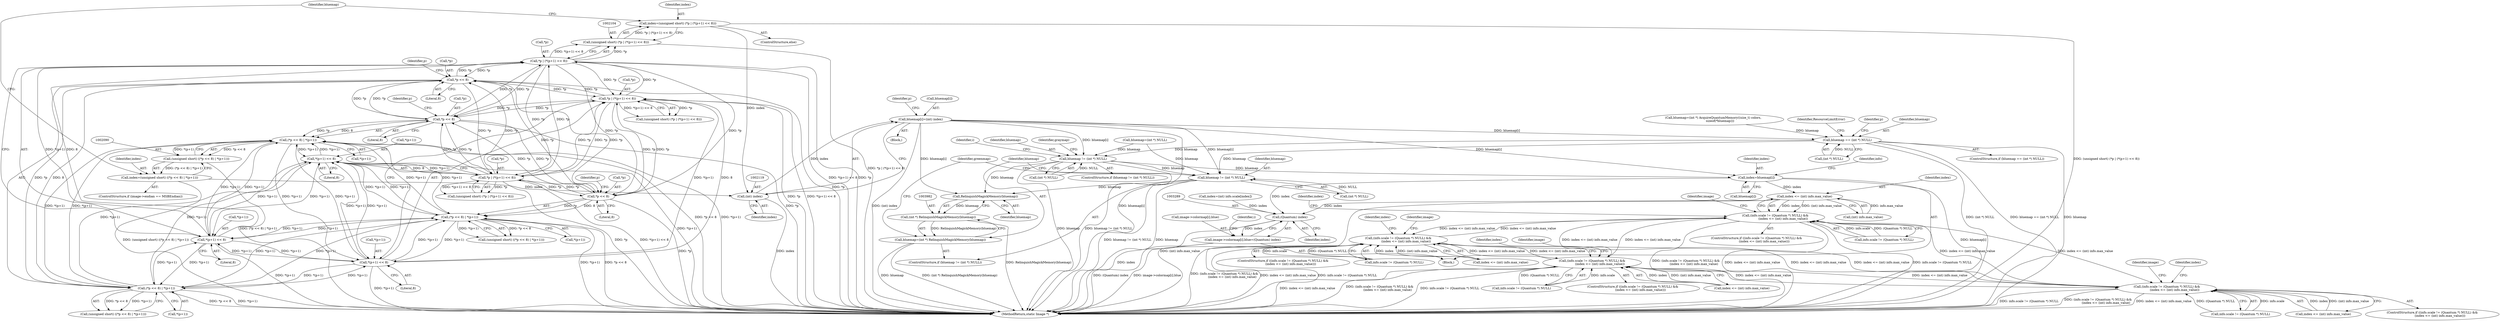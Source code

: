 digraph "0_ImageMagick_9f375e7080a2c1044cd546854d0548b4bfb429d0@array" {
"1002114" [label="(Call,bluemap[i]=(int) index)"];
"1002118" [label="(Call,(int) index)"];
"1002101" [label="(Call,index=(unsigned short) (*p | (*(p+1) << 8)))"];
"1002103" [label="(Call,(unsigned short) (*p | (*(p+1) << 8)))"];
"1002105" [label="(Call,*p | (*(p+1) << 8))"];
"1001991" [label="(Call,*p << 8)"];
"1001903" [label="(Call,*p | (*(p+1) << 8))"];
"1002092" [label="(Call,*p << 8)"];
"1001890" [label="(Call,*p << 8)"];
"1002004" [label="(Call,*p | (*(p+1) << 8))"];
"1002007" [label="(Call,*(p+1) << 8)"];
"1001889" [label="(Call,(*p << 8) | *(p+1))"];
"1002108" [label="(Call,*(p+1) << 8)"];
"1002091" [label="(Call,(*p << 8) | *(p+1))"];
"1001990" [label="(Call,(*p << 8) | *(p+1))"];
"1001906" [label="(Call,*(p+1) << 8)"];
"1002087" [label="(Call,index=(unsigned short) ((*p << 8) | *(p+1)))"];
"1002089" [label="(Call,(unsigned short) ((*p << 8) | *(p+1)))"];
"1002058" [label="(Call,bluemap == (int *) NULL)"];
"1003233" [label="(Call,bluemap != (int *) NULL)"];
"1003250" [label="(Call,index=bluemap[i])"];
"1003264" [label="(Call,index <= (int) info.max_value)"];
"1003256" [label="(Call,(info.scale != (Quantum *) NULL) &&\n                (index <= (int) info.max_value))"];
"1003138" [label="(Call,(info.scale != (Quantum *) NULL) &&\n                (index <= (int) info.max_value))"];
"1003197" [label="(Call,(info.scale != (Quantum *) NULL) &&\n                (index <= (int) info.max_value))"];
"1003315" [label="(Call,(info.scale != (Quantum *) NULL) &&\n                (index <= (int) info.max_value))"];
"1003288" [label="(Call,(Quantum) index)"];
"1003280" [label="(Call,image->colormap[i].blue=(Quantum) index)"];
"1003974" [label="(Call,bluemap != (int *) NULL)"];
"1003983" [label="(Call,RelinquishMagickMemory(bluemap))"];
"1003981" [label="(Call,(int *) RelinquishMagickMemory(bluemap))"];
"1003979" [label="(Call,bluemap=(int *) RelinquishMagickMemory(bluemap))"];
"1003288" [label="(Call,(Quantum) index)"];
"1002105" [label="(Call,*p | (*(p+1) << 8))"];
"1003197" [label="(Call,(info.scale != (Quantum *) NULL) &&\n                (index <= (int) info.max_value))"];
"1003256" [label="(Call,(info.scale != (Quantum *) NULL) &&\n                (index <= (int) info.max_value))"];
"1001907" [label="(Call,*(p+1))"];
"1002101" [label="(Call,index=(unsigned short) (*p | (*(p+1) << 8)))"];
"1003323" [label="(Call,index <= (int) info.max_value)"];
"1003252" [label="(Call,bluemap[i])"];
"1002004" [label="(Call,*p | (*(p+1) << 8))"];
"1003196" [label="(ControlStructure,if ((info.scale != (Quantum *) NULL) &&\n                (index <= (int) info.max_value)))"];
"1002100" [label="(ControlStructure,else)"];
"1003249" [label="(Block,)"];
"1003265" [label="(Identifier,index)"];
"1002046" [label="(Call,bluemap=(int *) AcquireQuantumMemory((size_t) colors,\n              sizeof(*bluemap)))"];
"1002103" [label="(Call,(unsigned short) (*p | (*(p+1) << 8)))"];
"1003281" [label="(Call,image->colormap[i].blue)"];
"1003973" [label="(ControlStructure,if (bluemap != (int *) NULL))"];
"1002089" [label="(Call,(unsigned short) ((*p << 8) | *(p+1)))"];
"1003343" [label="(Identifier,image)"];
"1003233" [label="(Call,bluemap != (int *) NULL)"];
"1003271" [label="(Call,index=(int) info.scale[index])"];
"1002064" [label="(Identifier,ResourceLimitError)"];
"1002091" [label="(Call,(*p << 8) | *(p+1))"];
"1001997" [label="(Identifier,p)"];
"1002118" [label="(Call,(int) index)"];
"1002067" [label="(Identifier,p)"];
"1003316" [label="(Call,info.scale != (Quantum *) NULL)"];
"1003290" [label="(Identifier,index)"];
"1003257" [label="(Call,info.scale != (Quantum *) NULL)"];
"1001896" [label="(Identifier,p)"];
"1001887" [label="(Call,(unsigned short) ((*p << 8) | *(p+1)))"];
"1003235" [label="(Call,(int *) NULL)"];
"1001991" [label="(Call,*p << 8)"];
"1002114" [label="(Call,bluemap[i]=(int) index)"];
"1003974" [label="(Call,bluemap != (int *) NULL)"];
"1001995" [label="(Call,*(p+1))"];
"1001911" [label="(Literal,8)"];
"1002122" [label="(Identifier,p)"];
"1003981" [label="(Call,(int *) RelinquishMagickMemory(bluemap))"];
"1003264" [label="(Call,index <= (int) info.max_value)"];
"1003980" [label="(Identifier,bluemap)"];
"1002059" [label="(Identifier,bluemap)"];
"1003975" [label="(Identifier,bluemap)"];
"1002088" [label="(Identifier,index)"];
"1000467" [label="(Call,bluemap=(int *) NULL)"];
"1001894" [label="(Call,*(p+1))"];
"1003146" [label="(Call,index <= (int) info.max_value)"];
"1003213" [label="(Identifier,index)"];
"1001901" [label="(Call,(unsigned short) (*p | (*(p+1) << 8)))"];
"1003154" [label="(Identifier,index)"];
"1002098" [label="(Identifier,p)"];
"1002057" [label="(ControlStructure,if (bluemap == (int *) NULL))"];
"1003331" [label="(Identifier,index)"];
"1002102" [label="(Identifier,index)"];
"1003137" [label="(ControlStructure,if ((info.scale != (Quantum *) NULL) &&\n                (index <= (int) info.max_value)))"];
"1001992" [label="(Call,*p)"];
"1003138" [label="(Call,(info.scale != (Quantum *) NULL) &&\n                (index <= (int) info.max_value))"];
"1001893" [label="(Literal,8)"];
"1003979" [label="(Call,bluemap=(int *) RelinquishMagickMemory(bluemap))"];
"1002115" [label="(Call,bluemap[i])"];
"1002005" [label="(Call,*p)"];
"1002092" [label="(Call,*p << 8)"];
"1003251" [label="(Identifier,index)"];
"1002108" [label="(Call,*(p+1) << 8)"];
"1001889" [label="(Call,(*p << 8) | *(p+1))"];
"1002002" [label="(Call,(unsigned short) (*p | (*(p+1) << 8)))"];
"1001906" [label="(Call,*(p+1) << 8)"];
"1003248" [label="(Identifier,i)"];
"1002106" [label="(Call,*p)"];
"1003205" [label="(Call,index <= (int) info.max_value)"];
"1001904" [label="(Call,*p)"];
"1002087" [label="(Call,index=(unsigned short) ((*p << 8) | *(p+1)))"];
"1001994" [label="(Literal,8)"];
"1002080" [label="(Block,)"];
"1002060" [label="(Call,(int *) NULL)"];
"1001903" [label="(Call,*p | (*(p+1) << 8))"];
"1002096" [label="(Call,*(p+1))"];
"1003314" [label="(ControlStructure,if ((info.scale != (Quantum *) NULL) &&\n                (index <= (int) info.max_value)))"];
"1003315" [label="(Call,(info.scale != (Quantum *) NULL) &&\n                (index <= (int) info.max_value))"];
"1003240" [label="(Identifier,i)"];
"1003225" [label="(Identifier,image)"];
"1003259" [label="(Identifier,info)"];
"1001890" [label="(Call,*p << 8)"];
"1003987" [label="(Identifier,greenmap)"];
"1001988" [label="(Call,(unsigned short) ((*p << 8) | *(p+1)))"];
"1002058" [label="(Call,bluemap == (int *) NULL)"];
"1003198" [label="(Call,info.scale != (Quantum *) NULL)"];
"1001990" [label="(Call,(*p << 8) | *(p+1))"];
"1003166" [label="(Identifier,image)"];
"1002116" [label="(Identifier,bluemap)"];
"1003255" [label="(ControlStructure,if ((info.scale != (Quantum *) NULL) &&\n                (index <= (int) info.max_value)))"];
"1002109" [label="(Call,*(p+1))"];
"1003280" [label="(Call,image->colormap[i].blue=(Quantum) index)"];
"1002081" [label="(ControlStructure,if (image->endian == MSBEndian))"];
"1002093" [label="(Call,*p)"];
"1003984" [label="(Identifier,bluemap)"];
"1003232" [label="(ControlStructure,if (bluemap != (int *) NULL))"];
"1003234" [label="(Identifier,bluemap)"];
"1002095" [label="(Literal,8)"];
"1004016" [label="(MethodReturn,static Image *)"];
"1002007" [label="(Call,*(p+1) << 8)"];
"1003272" [label="(Identifier,index)"];
"1003266" [label="(Call,(int) info.max_value)"];
"1002012" [label="(Literal,8)"];
"1003293" [label="(Identifier,graymap)"];
"1001891" [label="(Call,*p)"];
"1003139" [label="(Call,info.scale != (Quantum *) NULL)"];
"1003250" [label="(Call,index=bluemap[i])"];
"1003284" [label="(Identifier,image)"];
"1002008" [label="(Call,*(p+1))"];
"1002120" [label="(Identifier,index)"];
"1003983" [label="(Call,RelinquishMagickMemory(bluemap))"];
"1003976" [label="(Call,(int *) NULL)"];
"1002113" [label="(Literal,8)"];
"1002114" -> "1002080"  [label="AST: "];
"1002114" -> "1002118"  [label="CFG: "];
"1002115" -> "1002114"  [label="AST: "];
"1002118" -> "1002114"  [label="AST: "];
"1002122" -> "1002114"  [label="CFG: "];
"1002114" -> "1004016"  [label="DDG: (int) index"];
"1002114" -> "1004016"  [label="DDG: bluemap[i]"];
"1002114" -> "1002058"  [label="DDG: bluemap[i]"];
"1002118" -> "1002114"  [label="DDG: index"];
"1002114" -> "1003233"  [label="DDG: bluemap[i]"];
"1002114" -> "1003250"  [label="DDG: bluemap[i]"];
"1002114" -> "1003974"  [label="DDG: bluemap[i]"];
"1002114" -> "1003983"  [label="DDG: bluemap[i]"];
"1002118" -> "1002120"  [label="CFG: "];
"1002119" -> "1002118"  [label="AST: "];
"1002120" -> "1002118"  [label="AST: "];
"1002118" -> "1004016"  [label="DDG: index"];
"1002101" -> "1002118"  [label="DDG: index"];
"1002087" -> "1002118"  [label="DDG: index"];
"1002101" -> "1002100"  [label="AST: "];
"1002101" -> "1002103"  [label="CFG: "];
"1002102" -> "1002101"  [label="AST: "];
"1002103" -> "1002101"  [label="AST: "];
"1002116" -> "1002101"  [label="CFG: "];
"1002101" -> "1004016"  [label="DDG: (unsigned short) (*p | (*(p+1) << 8))"];
"1002103" -> "1002101"  [label="DDG: *p | (*(p+1) << 8)"];
"1002103" -> "1002105"  [label="CFG: "];
"1002104" -> "1002103"  [label="AST: "];
"1002105" -> "1002103"  [label="AST: "];
"1002103" -> "1004016"  [label="DDG: *p | (*(p+1) << 8)"];
"1002105" -> "1002103"  [label="DDG: *p"];
"1002105" -> "1002103"  [label="DDG: *(p+1) << 8"];
"1002105" -> "1002108"  [label="CFG: "];
"1002106" -> "1002105"  [label="AST: "];
"1002108" -> "1002105"  [label="AST: "];
"1002105" -> "1004016"  [label="DDG: *(p+1) << 8"];
"1002105" -> "1004016"  [label="DDG: *p"];
"1002105" -> "1001890"  [label="DDG: *p"];
"1002105" -> "1001903"  [label="DDG: *p"];
"1002105" -> "1001991"  [label="DDG: *p"];
"1002105" -> "1002004"  [label="DDG: *p"];
"1002105" -> "1002092"  [label="DDG: *p"];
"1001991" -> "1002105"  [label="DDG: *p"];
"1001903" -> "1002105"  [label="DDG: *p"];
"1002092" -> "1002105"  [label="DDG: *p"];
"1001890" -> "1002105"  [label="DDG: *p"];
"1002004" -> "1002105"  [label="DDG: *p"];
"1002108" -> "1002105"  [label="DDG: *(p+1)"];
"1002108" -> "1002105"  [label="DDG: 8"];
"1001991" -> "1001990"  [label="AST: "];
"1001991" -> "1001994"  [label="CFG: "];
"1001992" -> "1001991"  [label="AST: "];
"1001994" -> "1001991"  [label="AST: "];
"1001997" -> "1001991"  [label="CFG: "];
"1001991" -> "1004016"  [label="DDG: *p"];
"1001991" -> "1001890"  [label="DDG: *p"];
"1001991" -> "1001903"  [label="DDG: *p"];
"1001991" -> "1001990"  [label="DDG: *p"];
"1001991" -> "1001990"  [label="DDG: 8"];
"1001903" -> "1001991"  [label="DDG: *p"];
"1002092" -> "1001991"  [label="DDG: *p"];
"1001890" -> "1001991"  [label="DDG: *p"];
"1002004" -> "1001991"  [label="DDG: *p"];
"1001991" -> "1002004"  [label="DDG: *p"];
"1001991" -> "1002092"  [label="DDG: *p"];
"1001903" -> "1001901"  [label="AST: "];
"1001903" -> "1001906"  [label="CFG: "];
"1001904" -> "1001903"  [label="AST: "];
"1001906" -> "1001903"  [label="AST: "];
"1001901" -> "1001903"  [label="CFG: "];
"1001903" -> "1004016"  [label="DDG: *p"];
"1001903" -> "1004016"  [label="DDG: *(p+1) << 8"];
"1001903" -> "1001890"  [label="DDG: *p"];
"1001903" -> "1001901"  [label="DDG: *p"];
"1001903" -> "1001901"  [label="DDG: *(p+1) << 8"];
"1002092" -> "1001903"  [label="DDG: *p"];
"1001890" -> "1001903"  [label="DDG: *p"];
"1002004" -> "1001903"  [label="DDG: *p"];
"1001906" -> "1001903"  [label="DDG: *(p+1)"];
"1001906" -> "1001903"  [label="DDG: 8"];
"1001903" -> "1002004"  [label="DDG: *p"];
"1001903" -> "1002092"  [label="DDG: *p"];
"1002092" -> "1002091"  [label="AST: "];
"1002092" -> "1002095"  [label="CFG: "];
"1002093" -> "1002092"  [label="AST: "];
"1002095" -> "1002092"  [label="AST: "];
"1002098" -> "1002092"  [label="CFG: "];
"1002092" -> "1004016"  [label="DDG: *p"];
"1002092" -> "1001890"  [label="DDG: *p"];
"1002092" -> "1002004"  [label="DDG: *p"];
"1002092" -> "1002091"  [label="DDG: *p"];
"1002092" -> "1002091"  [label="DDG: 8"];
"1001890" -> "1002092"  [label="DDG: *p"];
"1002004" -> "1002092"  [label="DDG: *p"];
"1001890" -> "1001889"  [label="AST: "];
"1001890" -> "1001893"  [label="CFG: "];
"1001891" -> "1001890"  [label="AST: "];
"1001893" -> "1001890"  [label="AST: "];
"1001896" -> "1001890"  [label="CFG: "];
"1001890" -> "1004016"  [label="DDG: *p"];
"1001890" -> "1001889"  [label="DDG: *p"];
"1001890" -> "1001889"  [label="DDG: 8"];
"1002004" -> "1001890"  [label="DDG: *p"];
"1001890" -> "1002004"  [label="DDG: *p"];
"1002004" -> "1002002"  [label="AST: "];
"1002004" -> "1002007"  [label="CFG: "];
"1002005" -> "1002004"  [label="AST: "];
"1002007" -> "1002004"  [label="AST: "];
"1002002" -> "1002004"  [label="CFG: "];
"1002004" -> "1004016"  [label="DDG: *(p+1) << 8"];
"1002004" -> "1004016"  [label="DDG: *p"];
"1002004" -> "1002002"  [label="DDG: *p"];
"1002004" -> "1002002"  [label="DDG: *(p+1) << 8"];
"1002007" -> "1002004"  [label="DDG: *(p+1)"];
"1002007" -> "1002004"  [label="DDG: 8"];
"1002007" -> "1002012"  [label="CFG: "];
"1002008" -> "1002007"  [label="AST: "];
"1002012" -> "1002007"  [label="AST: "];
"1002007" -> "1004016"  [label="DDG: *(p+1)"];
"1002007" -> "1001889"  [label="DDG: *(p+1)"];
"1002007" -> "1001906"  [label="DDG: *(p+1)"];
"1002007" -> "1001990"  [label="DDG: *(p+1)"];
"1001889" -> "1002007"  [label="DDG: *(p+1)"];
"1002108" -> "1002007"  [label="DDG: *(p+1)"];
"1002091" -> "1002007"  [label="DDG: *(p+1)"];
"1001990" -> "1002007"  [label="DDG: *(p+1)"];
"1001906" -> "1002007"  [label="DDG: *(p+1)"];
"1002007" -> "1002091"  [label="DDG: *(p+1)"];
"1002007" -> "1002108"  [label="DDG: *(p+1)"];
"1001889" -> "1001887"  [label="AST: "];
"1001889" -> "1001894"  [label="CFG: "];
"1001894" -> "1001889"  [label="AST: "];
"1001887" -> "1001889"  [label="CFG: "];
"1001889" -> "1004016"  [label="DDG: *(p+1)"];
"1001889" -> "1004016"  [label="DDG: *p << 8"];
"1001889" -> "1001887"  [label="DDG: *p << 8"];
"1001889" -> "1001887"  [label="DDG: *(p+1)"];
"1002108" -> "1001889"  [label="DDG: *(p+1)"];
"1002091" -> "1001889"  [label="DDG: *(p+1)"];
"1001990" -> "1001889"  [label="DDG: *(p+1)"];
"1001906" -> "1001889"  [label="DDG: *(p+1)"];
"1001889" -> "1001906"  [label="DDG: *(p+1)"];
"1001889" -> "1001990"  [label="DDG: *(p+1)"];
"1001889" -> "1002091"  [label="DDG: *(p+1)"];
"1001889" -> "1002108"  [label="DDG: *(p+1)"];
"1002108" -> "1002113"  [label="CFG: "];
"1002109" -> "1002108"  [label="AST: "];
"1002113" -> "1002108"  [label="AST: "];
"1002108" -> "1004016"  [label="DDG: *(p+1)"];
"1002108" -> "1001906"  [label="DDG: *(p+1)"];
"1002108" -> "1001990"  [label="DDG: *(p+1)"];
"1002108" -> "1002091"  [label="DDG: *(p+1)"];
"1002091" -> "1002108"  [label="DDG: *(p+1)"];
"1001990" -> "1002108"  [label="DDG: *(p+1)"];
"1001906" -> "1002108"  [label="DDG: *(p+1)"];
"1002091" -> "1002089"  [label="AST: "];
"1002091" -> "1002096"  [label="CFG: "];
"1002096" -> "1002091"  [label="AST: "];
"1002089" -> "1002091"  [label="CFG: "];
"1002091" -> "1004016"  [label="DDG: *p << 8"];
"1002091" -> "1004016"  [label="DDG: *(p+1)"];
"1002091" -> "1001906"  [label="DDG: *(p+1)"];
"1002091" -> "1001990"  [label="DDG: *(p+1)"];
"1002091" -> "1002089"  [label="DDG: *p << 8"];
"1002091" -> "1002089"  [label="DDG: *(p+1)"];
"1001990" -> "1002091"  [label="DDG: *(p+1)"];
"1001906" -> "1002091"  [label="DDG: *(p+1)"];
"1001990" -> "1001988"  [label="AST: "];
"1001990" -> "1001995"  [label="CFG: "];
"1001995" -> "1001990"  [label="AST: "];
"1001988" -> "1001990"  [label="CFG: "];
"1001990" -> "1004016"  [label="DDG: *p << 8"];
"1001990" -> "1004016"  [label="DDG: *(p+1)"];
"1001990" -> "1001906"  [label="DDG: *(p+1)"];
"1001990" -> "1001988"  [label="DDG: *p << 8"];
"1001990" -> "1001988"  [label="DDG: *(p+1)"];
"1001906" -> "1001990"  [label="DDG: *(p+1)"];
"1001906" -> "1001911"  [label="CFG: "];
"1001907" -> "1001906"  [label="AST: "];
"1001911" -> "1001906"  [label="AST: "];
"1001906" -> "1004016"  [label="DDG: *(p+1)"];
"1002087" -> "1002081"  [label="AST: "];
"1002087" -> "1002089"  [label="CFG: "];
"1002088" -> "1002087"  [label="AST: "];
"1002089" -> "1002087"  [label="AST: "];
"1002116" -> "1002087"  [label="CFG: "];
"1002087" -> "1004016"  [label="DDG: (unsigned short) ((*p << 8) | *(p+1))"];
"1002089" -> "1002087"  [label="DDG: (*p << 8) | *(p+1)"];
"1002090" -> "1002089"  [label="AST: "];
"1002089" -> "1004016"  [label="DDG: (*p << 8) | *(p+1)"];
"1002058" -> "1002057"  [label="AST: "];
"1002058" -> "1002060"  [label="CFG: "];
"1002059" -> "1002058"  [label="AST: "];
"1002060" -> "1002058"  [label="AST: "];
"1002064" -> "1002058"  [label="CFG: "];
"1002067" -> "1002058"  [label="CFG: "];
"1002058" -> "1004016"  [label="DDG: (int *) NULL"];
"1002058" -> "1004016"  [label="DDG: bluemap == (int *) NULL"];
"1002058" -> "1004016"  [label="DDG: bluemap"];
"1002046" -> "1002058"  [label="DDG: bluemap"];
"1002060" -> "1002058"  [label="DDG: NULL"];
"1002058" -> "1003233"  [label="DDG: bluemap"];
"1002058" -> "1003974"  [label="DDG: bluemap"];
"1003233" -> "1003232"  [label="AST: "];
"1003233" -> "1003235"  [label="CFG: "];
"1003234" -> "1003233"  [label="AST: "];
"1003235" -> "1003233"  [label="AST: "];
"1003240" -> "1003233"  [label="CFG: "];
"1003293" -> "1003233"  [label="CFG: "];
"1003233" -> "1004016"  [label="DDG: bluemap"];
"1003233" -> "1004016"  [label="DDG: bluemap != (int *) NULL"];
"1000467" -> "1003233"  [label="DDG: bluemap"];
"1003235" -> "1003233"  [label="DDG: NULL"];
"1003233" -> "1003250"  [label="DDG: bluemap"];
"1003233" -> "1003974"  [label="DDG: bluemap"];
"1003233" -> "1003983"  [label="DDG: bluemap"];
"1003250" -> "1003249"  [label="AST: "];
"1003250" -> "1003252"  [label="CFG: "];
"1003251" -> "1003250"  [label="AST: "];
"1003252" -> "1003250"  [label="AST: "];
"1003259" -> "1003250"  [label="CFG: "];
"1003250" -> "1004016"  [label="DDG: bluemap[i]"];
"1003250" -> "1003264"  [label="DDG: index"];
"1003250" -> "1003288"  [label="DDG: index"];
"1003264" -> "1003256"  [label="AST: "];
"1003264" -> "1003266"  [label="CFG: "];
"1003265" -> "1003264"  [label="AST: "];
"1003266" -> "1003264"  [label="AST: "];
"1003256" -> "1003264"  [label="CFG: "];
"1003264" -> "1004016"  [label="DDG: (int) info.max_value"];
"1003264" -> "1003256"  [label="DDG: index"];
"1003264" -> "1003256"  [label="DDG: (int) info.max_value"];
"1003266" -> "1003264"  [label="DDG: info.max_value"];
"1003264" -> "1003288"  [label="DDG: index"];
"1003256" -> "1003255"  [label="AST: "];
"1003256" -> "1003257"  [label="CFG: "];
"1003257" -> "1003256"  [label="AST: "];
"1003272" -> "1003256"  [label="CFG: "];
"1003284" -> "1003256"  [label="CFG: "];
"1003256" -> "1004016"  [label="DDG: info.scale != (Quantum *) NULL"];
"1003256" -> "1004016"  [label="DDG: (info.scale != (Quantum *) NULL) &&\n                (index <= (int) info.max_value)"];
"1003256" -> "1004016"  [label="DDG: index <= (int) info.max_value"];
"1003256" -> "1003138"  [label="DDG: index <= (int) info.max_value"];
"1003256" -> "1003197"  [label="DDG: index <= (int) info.max_value"];
"1003257" -> "1003256"  [label="DDG: info.scale"];
"1003257" -> "1003256"  [label="DDG: (Quantum *) NULL"];
"1003138" -> "1003256"  [label="DDG: index <= (int) info.max_value"];
"1003197" -> "1003256"  [label="DDG: index <= (int) info.max_value"];
"1003315" -> "1003256"  [label="DDG: index <= (int) info.max_value"];
"1003256" -> "1003315"  [label="DDG: index <= (int) info.max_value"];
"1003138" -> "1003137"  [label="AST: "];
"1003138" -> "1003139"  [label="CFG: "];
"1003138" -> "1003146"  [label="CFG: "];
"1003139" -> "1003138"  [label="AST: "];
"1003146" -> "1003138"  [label="AST: "];
"1003154" -> "1003138"  [label="CFG: "];
"1003166" -> "1003138"  [label="CFG: "];
"1003138" -> "1004016"  [label="DDG: index <= (int) info.max_value"];
"1003138" -> "1004016"  [label="DDG: info.scale != (Quantum *) NULL"];
"1003138" -> "1004016"  [label="DDG: (info.scale != (Quantum *) NULL) &&\n                (index <= (int) info.max_value)"];
"1003139" -> "1003138"  [label="DDG: info.scale"];
"1003139" -> "1003138"  [label="DDG: (Quantum *) NULL"];
"1003146" -> "1003138"  [label="DDG: index"];
"1003146" -> "1003138"  [label="DDG: (int) info.max_value"];
"1003197" -> "1003138"  [label="DDG: index <= (int) info.max_value"];
"1003315" -> "1003138"  [label="DDG: index <= (int) info.max_value"];
"1003138" -> "1003197"  [label="DDG: index <= (int) info.max_value"];
"1003138" -> "1003315"  [label="DDG: index <= (int) info.max_value"];
"1003197" -> "1003196"  [label="AST: "];
"1003197" -> "1003198"  [label="CFG: "];
"1003197" -> "1003205"  [label="CFG: "];
"1003198" -> "1003197"  [label="AST: "];
"1003205" -> "1003197"  [label="AST: "];
"1003213" -> "1003197"  [label="CFG: "];
"1003225" -> "1003197"  [label="CFG: "];
"1003197" -> "1004016"  [label="DDG: (info.scale != (Quantum *) NULL) &&\n                (index <= (int) info.max_value)"];
"1003197" -> "1004016"  [label="DDG: info.scale != (Quantum *) NULL"];
"1003197" -> "1004016"  [label="DDG: index <= (int) info.max_value"];
"1003198" -> "1003197"  [label="DDG: info.scale"];
"1003198" -> "1003197"  [label="DDG: (Quantum *) NULL"];
"1003315" -> "1003197"  [label="DDG: index <= (int) info.max_value"];
"1003205" -> "1003197"  [label="DDG: index"];
"1003205" -> "1003197"  [label="DDG: (int) info.max_value"];
"1003197" -> "1003315"  [label="DDG: index <= (int) info.max_value"];
"1003315" -> "1003314"  [label="AST: "];
"1003315" -> "1003316"  [label="CFG: "];
"1003315" -> "1003323"  [label="CFG: "];
"1003316" -> "1003315"  [label="AST: "];
"1003323" -> "1003315"  [label="AST: "];
"1003331" -> "1003315"  [label="CFG: "];
"1003343" -> "1003315"  [label="CFG: "];
"1003315" -> "1004016"  [label="DDG: (info.scale != (Quantum *) NULL) &&\n                (index <= (int) info.max_value)"];
"1003315" -> "1004016"  [label="DDG: index <= (int) info.max_value"];
"1003315" -> "1004016"  [label="DDG: info.scale != (Quantum *) NULL"];
"1003316" -> "1003315"  [label="DDG: info.scale"];
"1003316" -> "1003315"  [label="DDG: (Quantum *) NULL"];
"1003323" -> "1003315"  [label="DDG: index"];
"1003323" -> "1003315"  [label="DDG: (int) info.max_value"];
"1003288" -> "1003280"  [label="AST: "];
"1003288" -> "1003290"  [label="CFG: "];
"1003289" -> "1003288"  [label="AST: "];
"1003290" -> "1003288"  [label="AST: "];
"1003280" -> "1003288"  [label="CFG: "];
"1003288" -> "1004016"  [label="DDG: index"];
"1003288" -> "1003280"  [label="DDG: index"];
"1003271" -> "1003288"  [label="DDG: index"];
"1003280" -> "1003249"  [label="AST: "];
"1003281" -> "1003280"  [label="AST: "];
"1003248" -> "1003280"  [label="CFG: "];
"1003280" -> "1004016"  [label="DDG: (Quantum) index"];
"1003280" -> "1004016"  [label="DDG: image->colormap[i].blue"];
"1003974" -> "1003973"  [label="AST: "];
"1003974" -> "1003976"  [label="CFG: "];
"1003975" -> "1003974"  [label="AST: "];
"1003976" -> "1003974"  [label="AST: "];
"1003980" -> "1003974"  [label="CFG: "];
"1003987" -> "1003974"  [label="CFG: "];
"1003974" -> "1004016"  [label="DDG: bluemap != (int *) NULL"];
"1003974" -> "1004016"  [label="DDG: bluemap"];
"1000467" -> "1003974"  [label="DDG: bluemap"];
"1003976" -> "1003974"  [label="DDG: NULL"];
"1003974" -> "1003983"  [label="DDG: bluemap"];
"1003983" -> "1003981"  [label="AST: "];
"1003983" -> "1003984"  [label="CFG: "];
"1003984" -> "1003983"  [label="AST: "];
"1003981" -> "1003983"  [label="CFG: "];
"1003983" -> "1003981"  [label="DDG: bluemap"];
"1003981" -> "1003979"  [label="AST: "];
"1003982" -> "1003981"  [label="AST: "];
"1003979" -> "1003981"  [label="CFG: "];
"1003981" -> "1004016"  [label="DDG: RelinquishMagickMemory(bluemap)"];
"1003981" -> "1003979"  [label="DDG: RelinquishMagickMemory(bluemap)"];
"1003979" -> "1003973"  [label="AST: "];
"1003980" -> "1003979"  [label="AST: "];
"1003987" -> "1003979"  [label="CFG: "];
"1003979" -> "1004016"  [label="DDG: (int *) RelinquishMagickMemory(bluemap)"];
"1003979" -> "1004016"  [label="DDG: bluemap"];
}
